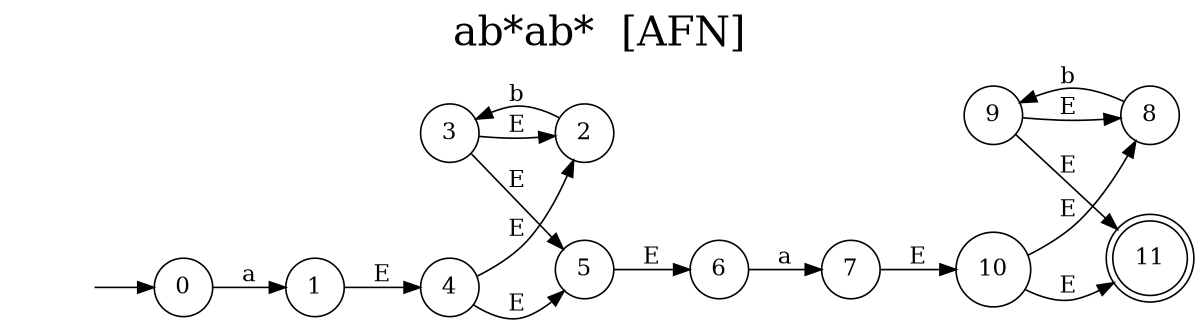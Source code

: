 digraph "Resultado Automata AFN" {
	label = "ab*ab*  [AFN]"
	labelloc  =  t
	fontsize  = 25
	rankdir=LR size="8,5"
	node [shape=doublecircle]
	11
	node [shape=circle]
	0
	node [shape=none]
	""
	""-> 0 [label=""]
	node [shape=circle]
	0 -> 1[label="a"]
	2 -> 3[label="b"]
	3 -> 2[label="E"]
	4 -> 5[label="E"]
	4 -> 2[label="E"]
	3 -> 5[label="E"]
	1 -> 4[label="E"]
	6 -> 7[label="a"]
	5 -> 6[label="E"]
	8 -> 9[label="b"]
	9 -> 8[label="E"]
	10 -> 11[label="E"]
	10 -> 8[label="E"]
	9 -> 11[label="E"]
	7 -> 10[label="E"]
}
